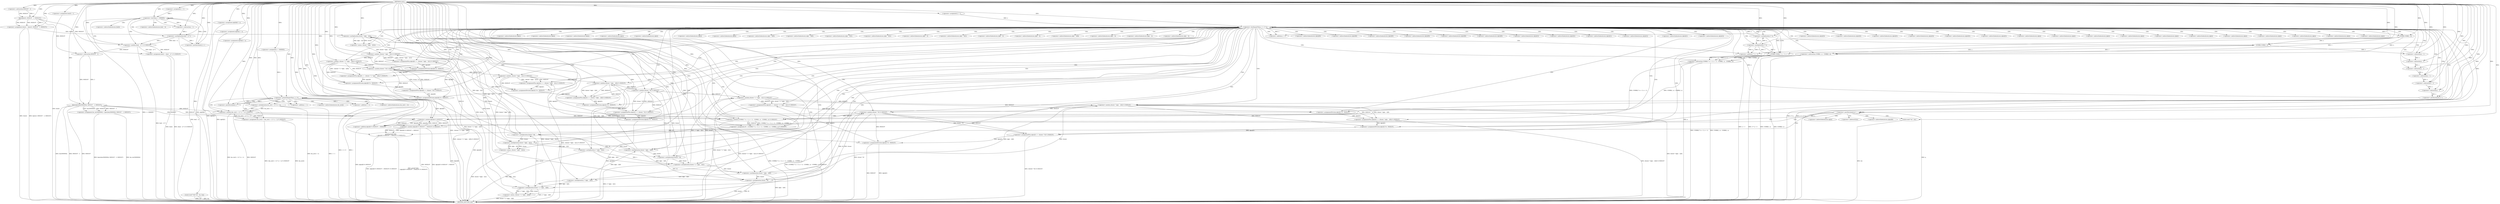 digraph "solve" {  
"1000361" [label = "(METHOD,solve)" ]
"1000728" [label = "(METHOD_RETURN,void)" ]
"1000364" [label = "(<operator>.assignment,threev = fpow(3, MOD197 - 2, MOD197))" ]
"1000372" [label = "(<operator>.assignment,fac[0] = 1)" ]
"1000401" [label = "(<operator>.assignment,fac_inv[3000004] = fpow(fac[3000004], MOD197 - 2, MOD197))" ]
"1000439" [label = "(scanf,scanf(\"%lld %d\", &n, &q))" ]
"1000445" [label = "(<operator>.assignment,dp[0][0] = n)" ]
"1000452" [label = "(<operator>.assignment,dp[0][1] = n)" ]
"1000459" [label = "(<operator>.assignment,dp[0][2] = n)" ]
"1000379" [label = "(<operator>.assignment,i = 1)" ]
"1000382" [label = "(<operator>.lessThan,i < 3000005)" ]
"1000385" [label = "(<operator>.postIncrement,i++)" ]
"1000415" [label = "(<operator>.assignment,i = 3000003)" ]
"1000418" [label = "(<operator>.greaterEqualsThan,i >= 0)" ]
"1000421" [label = "(<operator>.postDecrement,i--)" ]
"1000468" [label = "(<operator>.assignment,x = 1)" ]
"1000471" [label = "(<operator>.lessEqualsThan,x <= 3 * n)" ]
"1000476" [label = "(<operator>.postIncrement,x++)" ]
"1000707" [label = "(<operator>.postDecrement,q--)" ]
"1000366" [label = "(fpow,fpow(3, MOD197 - 2, MOD197))" ]
"1000388" [label = "(<operator>.assignment,fac[i] = (fac[i - 1] * i) % MOD197)" ]
"1000405" [label = "(fpow,fpow(fac[3000004], MOD197 - 2, MOD197))" ]
"1000424" [label = "(<operator>.assignment,fac_inv[i] = (fac_inv[i + 1] * (i + 1)) % MOD197)" ]
"1000480" [label = "(<operator>.assignment,M = (COMB(3 * n + 3, x + 1) - COMB(1, x) - COMB(2, x)) % MOD197)" ]
"1000501" [label = "(<operator>.assignmentPlus,dp[x][0] += -(threev * dp[x - 1][1]) % MOD197)" ]
"1000519" [label = "(<operator>.assignmentDivision,dp[x][0] %= MOD197)" ]
"1000526" [label = "(<operator>.assignmentPlus,dp[x][0] += -(threev * 2 * dp[x - 1][0]) % MOD197)" ]
"1000546" [label = "(<operator>.assignmentDivision,dp[x][0] %= MOD197)" ]
"1000553" [label = "(<operator>.assignmentPlus,dp[x][0] += (threev * M) % MOD197)" ]
"1000564" [label = "(<operator>.assignmentDivision,dp[x][0] %= MOD197)" ]
"1000571" [label = "(<operator>.assignmentPlus,dp[x][1] += -(threev * dp[x - 1][1]) % MOD197)" ]
"1000589" [label = "(<operator>.assignmentDivision,dp[x][1] %= MOD197)" ]
"1000596" [label = "(<operator>.assignmentPlus,dp[x][1] += (threev * dp[x - 1][0]) % MOD197)" ]
"1000613" [label = "(<operator>.assignmentDivision,dp[x][1] %= MOD197)" ]
"1000620" [label = "(<operator>.assignmentPlus,dp[x][1] += (threev * M) % MOD197)" ]
"1000631" [label = "(<operator>.assignmentDivision,dp[x][1] %= MOD197)" ]
"1000638" [label = "(<operator>.assignmentPlus,dp[x][2] += (threev * 2 * dp[x - 1][1]) % MOD197)" ]
"1000657" [label = "(<operator>.assignmentDivision,dp[x][2] %= MOD197)" ]
"1000664" [label = "(<operator>.assignmentPlus,dp[x][2] += (threev * dp[x - 1][0]) % MOD197)" ]
"1000681" [label = "(<operator>.assignmentDivision,dp[x][2] %= MOD197)" ]
"1000688" [label = "(<operator>.assignmentPlus,dp[x][2] += (threev * M) % MOD197)" ]
"1000699" [label = "(<operator>.assignmentDivision,dp[x][2] %= MOD197)" ]
"1000711" [label = "(scanf,scanf(\"%d\", &x))" ]
"1000715" [label = "(printf,printf(\"%lld\n\", (dp[x][0] % MOD197 + MOD197) % MOD197))" ]
"1000368" [label = "(<operator>.subtraction,MOD197 - 2)" ]
"1000409" [label = "(<operator>.subtraction,MOD197 - 2)" ]
"1000473" [label = "(<operator>.multiplication,3 * n)" ]
"1000392" [label = "(<operator>.modulo,(fac[i - 1] * i) % MOD197)" ]
"1000428" [label = "(<operator>.modulo,(fac_inv[i + 1] * (i + 1)) % MOD197)" ]
"1000482" [label = "(<operator>.modulo,(COMB(3 * n + 3, x + 1) - COMB(1, x) - COMB(2, x)) % MOD197)" ]
"1000507" [label = "(<operator>.modulo,-(threev * dp[x - 1][1]) % MOD197)" ]
"1000532" [label = "(<operator>.modulo,-(threev * 2 * dp[x - 1][0]) % MOD197)" ]
"1000559" [label = "(<operator>.modulo,(threev * M) % MOD197)" ]
"1000577" [label = "(<operator>.modulo,-(threev * dp[x - 1][1]) % MOD197)" ]
"1000602" [label = "(<operator>.modulo,(threev * dp[x - 1][0]) % MOD197)" ]
"1000626" [label = "(<operator>.modulo,(threev * M) % MOD197)" ]
"1000644" [label = "(<operator>.modulo,(threev * 2 * dp[x - 1][1]) % MOD197)" ]
"1000670" [label = "(<operator>.modulo,(threev * dp[x - 1][0]) % MOD197)" ]
"1000694" [label = "(<operator>.modulo,(threev * M) % MOD197)" ]
"1000717" [label = "(<operator>.modulo,(dp[x][0] % MOD197 + MOD197) % MOD197)" ]
"1000393" [label = "(<operator>.multiplication,fac[i - 1] * i)" ]
"1000429" [label = "(<operator>.multiplication,fac_inv[i + 1] * (i + 1))" ]
"1000483" [label = "(<operator>.subtraction,COMB(3 * n + 3, x + 1) - COMB(1, x) - COMB(2, x))" ]
"1000508" [label = "(<operator>.minus,-(threev * dp[x - 1][1]))" ]
"1000533" [label = "(<operator>.minus,-(threev * 2 * dp[x - 1][0]))" ]
"1000560" [label = "(<operator>.multiplication,threev * M)" ]
"1000578" [label = "(<operator>.minus,-(threev * dp[x - 1][1]))" ]
"1000603" [label = "(<operator>.multiplication,threev * dp[x - 1][0])" ]
"1000627" [label = "(<operator>.multiplication,threev * M)" ]
"1000645" [label = "(<operator>.multiplication,threev * 2 * dp[x - 1][1])" ]
"1000671" [label = "(<operator>.multiplication,threev * dp[x - 1][0])" ]
"1000695" [label = "(<operator>.multiplication,threev * M)" ]
"1000718" [label = "(<operator>.addition,dp[x][0] % MOD197 + MOD197)" ]
"1000435" [label = "(<operator>.addition,i + 1)" ]
"1000484" [label = "(COMB,COMB(3 * n + 3, x + 1))" ]
"1000493" [label = "(<operator>.subtraction,COMB(1, x) - COMB(2, x))" ]
"1000509" [label = "(<operator>.multiplication,threev * dp[x - 1][1])" ]
"1000534" [label = "(<operator>.multiplication,threev * 2 * dp[x - 1][0])" ]
"1000579" [label = "(<operator>.multiplication,threev * dp[x - 1][1])" ]
"1000647" [label = "(<operator>.multiplication,2 * dp[x - 1][1])" ]
"1000719" [label = "(<operator>.modulo,dp[x][0] % MOD197)" ]
"1000396" [label = "(<operator>.subtraction,i - 1)" ]
"1000432" [label = "(<operator>.addition,i + 1)" ]
"1000485" [label = "(<operator>.addition,3 * n + 3)" ]
"1000490" [label = "(<operator>.addition,x + 1)" ]
"1000494" [label = "(COMB,COMB(1, x))" ]
"1000497" [label = "(COMB,COMB(2, x))" ]
"1000536" [label = "(<operator>.multiplication,2 * dp[x - 1][0])" ]
"1000486" [label = "(<operator>.multiplication,3 * n)" ]
"1000608" [label = "(<operator>.subtraction,x - 1)" ]
"1000676" [label = "(<operator>.subtraction,x - 1)" ]
"1000514" [label = "(<operator>.subtraction,x - 1)" ]
"1000584" [label = "(<operator>.subtraction,x - 1)" ]
"1000652" [label = "(<operator>.subtraction,x - 1)" ]
"1000541" [label = "(<operator>.subtraction,x - 1)" ]
"1000389" [label = "(<operator>.indirectIndexAccess,fac[i])" ]
"1000425" [label = "(<operator>.indirectIndexAccess,fac_inv[i])" ]
"1000502" [label = "(<operator>.indirectIndexAccess,dp[x][0])" ]
"1000520" [label = "(<operator>.indirectIndexAccess,dp[x][0])" ]
"1000527" [label = "(<operator>.indirectIndexAccess,dp[x][0])" ]
"1000547" [label = "(<operator>.indirectIndexAccess,dp[x][0])" ]
"1000554" [label = "(<operator>.indirectIndexAccess,dp[x][0])" ]
"1000565" [label = "(<operator>.indirectIndexAccess,dp[x][0])" ]
"1000572" [label = "(<operator>.indirectIndexAccess,dp[x][1])" ]
"1000590" [label = "(<operator>.indirectIndexAccess,dp[x][1])" ]
"1000597" [label = "(<operator>.indirectIndexAccess,dp[x][1])" ]
"1000614" [label = "(<operator>.indirectIndexAccess,dp[x][1])" ]
"1000621" [label = "(<operator>.indirectIndexAccess,dp[x][1])" ]
"1000632" [label = "(<operator>.indirectIndexAccess,dp[x][1])" ]
"1000639" [label = "(<operator>.indirectIndexAccess,dp[x][2])" ]
"1000658" [label = "(<operator>.indirectIndexAccess,dp[x][2])" ]
"1000665" [label = "(<operator>.indirectIndexAccess,dp[x][2])" ]
"1000682" [label = "(<operator>.indirectIndexAccess,dp[x][2])" ]
"1000689" [label = "(<operator>.indirectIndexAccess,dp[x][2])" ]
"1000700" [label = "(<operator>.indirectIndexAccess,dp[x][2])" ]
"1000713" [label = "(<operator>.addressOf,&x)" ]
"1000503" [label = "(<operator>.indirectIndexAccess,dp[x])" ]
"1000521" [label = "(<operator>.indirectIndexAccess,dp[x])" ]
"1000528" [label = "(<operator>.indirectIndexAccess,dp[x])" ]
"1000548" [label = "(<operator>.indirectIndexAccess,dp[x])" ]
"1000555" [label = "(<operator>.indirectIndexAccess,dp[x])" ]
"1000566" [label = "(<operator>.indirectIndexAccess,dp[x])" ]
"1000573" [label = "(<operator>.indirectIndexAccess,dp[x])" ]
"1000591" [label = "(<operator>.indirectIndexAccess,dp[x])" ]
"1000598" [label = "(<operator>.indirectIndexAccess,dp[x])" ]
"1000615" [label = "(<operator>.indirectIndexAccess,dp[x])" ]
"1000622" [label = "(<operator>.indirectIndexAccess,dp[x])" ]
"1000633" [label = "(<operator>.indirectIndexAccess,dp[x])" ]
"1000640" [label = "(<operator>.indirectIndexAccess,dp[x])" ]
"1000659" [label = "(<operator>.indirectIndexAccess,dp[x])" ]
"1000666" [label = "(<operator>.indirectIndexAccess,dp[x])" ]
"1000683" [label = "(<operator>.indirectIndexAccess,dp[x])" ]
"1000690" [label = "(<operator>.indirectIndexAccess,dp[x])" ]
"1000701" [label = "(<operator>.indirectIndexAccess,dp[x])" ]
"1000394" [label = "(<operator>.indirectIndexAccess,fac[i - 1])" ]
"1000430" [label = "(<operator>.indirectIndexAccess,fac_inv[i + 1])" ]
"1000605" [label = "(<operator>.indirectIndexAccess,dp[x - 1][0])" ]
"1000673" [label = "(<operator>.indirectIndexAccess,dp[x - 1][0])" ]
"1000511" [label = "(<operator>.indirectIndexAccess,dp[x - 1][1])" ]
"1000581" [label = "(<operator>.indirectIndexAccess,dp[x - 1][1])" ]
"1000606" [label = "(<operator>.indirectIndexAccess,dp[x - 1])" ]
"1000649" [label = "(<operator>.indirectIndexAccess,dp[x - 1][1])" ]
"1000674" [label = "(<operator>.indirectIndexAccess,dp[x - 1])" ]
"1000720" [label = "(<operator>.indirectIndexAccess,dp[x][0])" ]
"1000512" [label = "(<operator>.indirectIndexAccess,dp[x - 1])" ]
"1000538" [label = "(<operator>.indirectIndexAccess,dp[x - 1][0])" ]
"1000582" [label = "(<operator>.indirectIndexAccess,dp[x - 1])" ]
"1000650" [label = "(<operator>.indirectIndexAccess,dp[x - 1])" ]
"1000721" [label = "(<operator>.indirectIndexAccess,dp[x])" ]
"1000539" [label = "(<operator>.indirectIndexAccess,dp[x - 1])" ]
  "1000364" -> "1000728"  [ label = "DDG: threev"] 
  "1000364" -> "1000728"  [ label = "DDG: fpow(3, MOD197 - 2, MOD197)"] 
  "1000372" -> "1000728"  [ label = "DDG: fac[0]"] 
  "1000382" -> "1000728"  [ label = "DDG: i < 3000005"] 
  "1000401" -> "1000728"  [ label = "DDG: fac_inv[3000004]"] 
  "1000405" -> "1000728"  [ label = "DDG: fac[3000004]"] 
  "1000405" -> "1000728"  [ label = "DDG: MOD197 - 2"] 
  "1000405" -> "1000728"  [ label = "DDG: MOD197"] 
  "1000401" -> "1000728"  [ label = "DDG: fpow(fac[3000004], MOD197 - 2, MOD197)"] 
  "1000418" -> "1000728"  [ label = "DDG: i"] 
  "1000418" -> "1000728"  [ label = "DDG: i >= 0"] 
  "1000439" -> "1000728"  [ label = "DDG: &n"] 
  "1000439" -> "1000728"  [ label = "DDG: &q"] 
  "1000445" -> "1000728"  [ label = "DDG: dp[0][0]"] 
  "1000452" -> "1000728"  [ label = "DDG: dp[0][1]"] 
  "1000459" -> "1000728"  [ label = "DDG: dp[0][2]"] 
  "1000471" -> "1000728"  [ label = "DDG: x"] 
  "1000473" -> "1000728"  [ label = "DDG: n"] 
  "1000471" -> "1000728"  [ label = "DDG: 3 * n"] 
  "1000471" -> "1000728"  [ label = "DDG: x <= 3 * n"] 
  "1000707" -> "1000728"  [ label = "DDG: q"] 
  "1000711" -> "1000728"  [ label = "DDG: &x"] 
  "1000719" -> "1000728"  [ label = "DDG: dp[x][0]"] 
  "1000718" -> "1000728"  [ label = "DDG: dp[x][0] % MOD197"] 
  "1000717" -> "1000728"  [ label = "DDG: dp[x][0] % MOD197 + MOD197"] 
  "1000717" -> "1000728"  [ label = "DDG: MOD197"] 
  "1000715" -> "1000728"  [ label = "DDG: (dp[x][0] % MOD197 + MOD197) % MOD197"] 
  "1000715" -> "1000728"  [ label = "DDG: printf(\"%lld\n\", (dp[x][0] % MOD197 + MOD197) % MOD197)"] 
  "1000484" -> "1000728"  [ label = "DDG: 3 * n + 3"] 
  "1000484" -> "1000728"  [ label = "DDG: x + 1"] 
  "1000483" -> "1000728"  [ label = "DDG: COMB(3 * n + 3, x + 1)"] 
  "1000493" -> "1000728"  [ label = "DDG: COMB(1, x)"] 
  "1000493" -> "1000728"  [ label = "DDG: COMB(2, x)"] 
  "1000483" -> "1000728"  [ label = "DDG: COMB(1, x) - COMB(2, x)"] 
  "1000482" -> "1000728"  [ label = "DDG: COMB(3 * n + 3, x + 1) - COMB(1, x) - COMB(2, x)"] 
  "1000480" -> "1000728"  [ label = "DDG: (COMB(3 * n + 3, x + 1) - COMB(1, x) - COMB(2, x)) % MOD197"] 
  "1000534" -> "1000728"  [ label = "DDG: 2 * dp[x - 1][0]"] 
  "1000533" -> "1000728"  [ label = "DDG: threev * 2 * dp[x - 1][0]"] 
  "1000532" -> "1000728"  [ label = "DDG: -(threev * 2 * dp[x - 1][0])"] 
  "1000526" -> "1000728"  [ label = "DDG: -(threev * 2 * dp[x - 1][0]) % MOD197"] 
  "1000564" -> "1000728"  [ label = "DDG: dp[x][0]"] 
  "1000578" -> "1000728"  [ label = "DDG: threev * dp[x - 1][1]"] 
  "1000577" -> "1000728"  [ label = "DDG: -(threev * dp[x - 1][1])"] 
  "1000571" -> "1000728"  [ label = "DDG: -(threev * dp[x - 1][1]) % MOD197"] 
  "1000631" -> "1000728"  [ label = "DDG: dp[x][1]"] 
  "1000647" -> "1000728"  [ label = "DDG: dp[x - 1][1]"] 
  "1000645" -> "1000728"  [ label = "DDG: 2 * dp[x - 1][1]"] 
  "1000644" -> "1000728"  [ label = "DDG: threev * 2 * dp[x - 1][1]"] 
  "1000638" -> "1000728"  [ label = "DDG: (threev * 2 * dp[x - 1][1]) % MOD197"] 
  "1000671" -> "1000728"  [ label = "DDG: dp[x - 1][0]"] 
  "1000670" -> "1000728"  [ label = "DDG: threev * dp[x - 1][0]"] 
  "1000664" -> "1000728"  [ label = "DDG: (threev * dp[x - 1][0]) % MOD197"] 
  "1000695" -> "1000728"  [ label = "DDG: threev"] 
  "1000695" -> "1000728"  [ label = "DDG: M"] 
  "1000694" -> "1000728"  [ label = "DDG: threev * M"] 
  "1000688" -> "1000728"  [ label = "DDG: (threev * M) % MOD197"] 
  "1000699" -> "1000728"  [ label = "DDG: dp[x][2]"] 
  "1000699" -> "1000728"  [ label = "DDG: MOD197"] 
  "1000424" -> "1000728"  [ label = "DDG: fac_inv[i]"] 
  "1000429" -> "1000728"  [ label = "DDG: fac_inv[i + 1]"] 
  "1000429" -> "1000728"  [ label = "DDG: i + 1"] 
  "1000428" -> "1000728"  [ label = "DDG: fac_inv[i + 1] * (i + 1)"] 
  "1000428" -> "1000728"  [ label = "DDG: MOD197"] 
  "1000424" -> "1000728"  [ label = "DDG: (fac_inv[i + 1] * (i + 1)) % MOD197"] 
  "1000388" -> "1000728"  [ label = "DDG: fac[i]"] 
  "1000393" -> "1000728"  [ label = "DDG: fac[i - 1]"] 
  "1000392" -> "1000728"  [ label = "DDG: fac[i - 1] * i"] 
  "1000388" -> "1000728"  [ label = "DDG: (fac[i - 1] * i) % MOD197"] 
  "1000366" -> "1000364"  [ label = "DDG: MOD197"] 
  "1000366" -> "1000364"  [ label = "DDG: MOD197 - 2"] 
  "1000366" -> "1000364"  [ label = "DDG: 3"] 
  "1000361" -> "1000372"  [ label = "DDG: "] 
  "1000405" -> "1000401"  [ label = "DDG: MOD197 - 2"] 
  "1000405" -> "1000401"  [ label = "DDG: fac[3000004]"] 
  "1000405" -> "1000401"  [ label = "DDG: MOD197"] 
  "1000361" -> "1000439"  [ label = "DDG: "] 
  "1000361" -> "1000445"  [ label = "DDG: "] 
  "1000361" -> "1000452"  [ label = "DDG: "] 
  "1000361" -> "1000459"  [ label = "DDG: "] 
  "1000361" -> "1000364"  [ label = "DDG: "] 
  "1000361" -> "1000379"  [ label = "DDG: "] 
  "1000361" -> "1000415"  [ label = "DDG: "] 
  "1000361" -> "1000468"  [ label = "DDG: "] 
  "1000361" -> "1000366"  [ label = "DDG: "] 
  "1000368" -> "1000366"  [ label = "DDG: 2"] 
  "1000368" -> "1000366"  [ label = "DDG: MOD197"] 
  "1000379" -> "1000382"  [ label = "DDG: i"] 
  "1000385" -> "1000382"  [ label = "DDG: i"] 
  "1000361" -> "1000382"  [ label = "DDG: "] 
  "1000393" -> "1000385"  [ label = "DDG: i"] 
  "1000361" -> "1000385"  [ label = "DDG: "] 
  "1000392" -> "1000388"  [ label = "DDG: MOD197"] 
  "1000392" -> "1000388"  [ label = "DDG: fac[i - 1] * i"] 
  "1000409" -> "1000405"  [ label = "DDG: MOD197"] 
  "1000409" -> "1000405"  [ label = "DDG: 2"] 
  "1000361" -> "1000405"  [ label = "DDG: "] 
  "1000415" -> "1000418"  [ label = "DDG: i"] 
  "1000421" -> "1000418"  [ label = "DDG: i"] 
  "1000361" -> "1000418"  [ label = "DDG: "] 
  "1000361" -> "1000421"  [ label = "DDG: "] 
  "1000418" -> "1000421"  [ label = "DDG: i"] 
  "1000428" -> "1000424"  [ label = "DDG: MOD197"] 
  "1000428" -> "1000424"  [ label = "DDG: fac_inv[i + 1] * (i + 1)"] 
  "1000468" -> "1000471"  [ label = "DDG: x"] 
  "1000476" -> "1000471"  [ label = "DDG: x"] 
  "1000361" -> "1000471"  [ label = "DDG: "] 
  "1000473" -> "1000471"  [ label = "DDG: n"] 
  "1000473" -> "1000471"  [ label = "DDG: 3"] 
  "1000676" -> "1000476"  [ label = "DDG: x"] 
  "1000361" -> "1000476"  [ label = "DDG: "] 
  "1000482" -> "1000480"  [ label = "DDG: COMB(3 * n + 3, x + 1) - COMB(1, x) - COMB(2, x)"] 
  "1000482" -> "1000480"  [ label = "DDG: MOD197"] 
  "1000507" -> "1000501"  [ label = "DDG: MOD197"] 
  "1000507" -> "1000501"  [ label = "DDG: -(threev * dp[x - 1][1])"] 
  "1000507" -> "1000519"  [ label = "DDG: MOD197"] 
  "1000361" -> "1000519"  [ label = "DDG: "] 
  "1000532" -> "1000526"  [ label = "DDG: MOD197"] 
  "1000532" -> "1000526"  [ label = "DDG: -(threev * 2 * dp[x - 1][0])"] 
  "1000532" -> "1000546"  [ label = "DDG: MOD197"] 
  "1000361" -> "1000546"  [ label = "DDG: "] 
  "1000559" -> "1000553"  [ label = "DDG: threev * M"] 
  "1000559" -> "1000553"  [ label = "DDG: MOD197"] 
  "1000559" -> "1000564"  [ label = "DDG: MOD197"] 
  "1000361" -> "1000564"  [ label = "DDG: "] 
  "1000577" -> "1000571"  [ label = "DDG: -(threev * dp[x - 1][1])"] 
  "1000577" -> "1000571"  [ label = "DDG: MOD197"] 
  "1000577" -> "1000589"  [ label = "DDG: MOD197"] 
  "1000361" -> "1000589"  [ label = "DDG: "] 
  "1000602" -> "1000596"  [ label = "DDG: MOD197"] 
  "1000602" -> "1000596"  [ label = "DDG: threev * dp[x - 1][0]"] 
  "1000602" -> "1000613"  [ label = "DDG: MOD197"] 
  "1000361" -> "1000613"  [ label = "DDG: "] 
  "1000626" -> "1000620"  [ label = "DDG: threev * M"] 
  "1000626" -> "1000620"  [ label = "DDG: MOD197"] 
  "1000626" -> "1000631"  [ label = "DDG: MOD197"] 
  "1000361" -> "1000631"  [ label = "DDG: "] 
  "1000644" -> "1000638"  [ label = "DDG: MOD197"] 
  "1000644" -> "1000638"  [ label = "DDG: threev * 2 * dp[x - 1][1]"] 
  "1000644" -> "1000657"  [ label = "DDG: MOD197"] 
  "1000361" -> "1000657"  [ label = "DDG: "] 
  "1000670" -> "1000664"  [ label = "DDG: threev * dp[x - 1][0]"] 
  "1000670" -> "1000664"  [ label = "DDG: MOD197"] 
  "1000670" -> "1000681"  [ label = "DDG: MOD197"] 
  "1000361" -> "1000681"  [ label = "DDG: "] 
  "1000694" -> "1000688"  [ label = "DDG: threev * M"] 
  "1000694" -> "1000688"  [ label = "DDG: MOD197"] 
  "1000694" -> "1000699"  [ label = "DDG: MOD197"] 
  "1000361" -> "1000699"  [ label = "DDG: "] 
  "1000361" -> "1000707"  [ label = "DDG: "] 
  "1000361" -> "1000711"  [ label = "DDG: "] 
  "1000361" -> "1000368"  [ label = "DDG: "] 
  "1000366" -> "1000409"  [ label = "DDG: MOD197"] 
  "1000392" -> "1000409"  [ label = "DDG: MOD197"] 
  "1000361" -> "1000409"  [ label = "DDG: "] 
  "1000361" -> "1000473"  [ label = "DDG: "] 
  "1000486" -> "1000473"  [ label = "DDG: n"] 
  "1000361" -> "1000480"  [ label = "DDG: "] 
  "1000564" -> "1000501"  [ label = "DDG: dp[x][0]"] 
  "1000501" -> "1000519"  [ label = "DDG: dp[x][0]"] 
  "1000519" -> "1000526"  [ label = "DDG: dp[x][0]"] 
  "1000526" -> "1000546"  [ label = "DDG: dp[x][0]"] 
  "1000546" -> "1000553"  [ label = "DDG: dp[x][0]"] 
  "1000553" -> "1000564"  [ label = "DDG: dp[x][0]"] 
  "1000631" -> "1000571"  [ label = "DDG: dp[x][1]"] 
  "1000571" -> "1000589"  [ label = "DDG: dp[x][1]"] 
  "1000589" -> "1000596"  [ label = "DDG: dp[x][1]"] 
  "1000596" -> "1000613"  [ label = "DDG: dp[x][1]"] 
  "1000613" -> "1000620"  [ label = "DDG: dp[x][1]"] 
  "1000620" -> "1000631"  [ label = "DDG: dp[x][1]"] 
  "1000699" -> "1000638"  [ label = "DDG: dp[x][2]"] 
  "1000638" -> "1000657"  [ label = "DDG: dp[x][2]"] 
  "1000657" -> "1000664"  [ label = "DDG: dp[x][2]"] 
  "1000664" -> "1000681"  [ label = "DDG: dp[x][2]"] 
  "1000681" -> "1000688"  [ label = "DDG: dp[x][2]"] 
  "1000688" -> "1000699"  [ label = "DDG: dp[x][2]"] 
  "1000361" -> "1000715"  [ label = "DDG: "] 
  "1000717" -> "1000715"  [ label = "DDG: MOD197"] 
  "1000717" -> "1000715"  [ label = "DDG: dp[x][0] % MOD197 + MOD197"] 
  "1000393" -> "1000392"  [ label = "DDG: i"] 
  "1000393" -> "1000392"  [ label = "DDG: fac[i - 1]"] 
  "1000366" -> "1000392"  [ label = "DDG: MOD197"] 
  "1000361" -> "1000392"  [ label = "DDG: "] 
  "1000429" -> "1000428"  [ label = "DDG: fac_inv[i + 1]"] 
  "1000429" -> "1000428"  [ label = "DDG: i + 1"] 
  "1000405" -> "1000428"  [ label = "DDG: MOD197"] 
  "1000361" -> "1000428"  [ label = "DDG: "] 
  "1000483" -> "1000482"  [ label = "DDG: COMB(3 * n + 3, x + 1)"] 
  "1000483" -> "1000482"  [ label = "DDG: COMB(1, x) - COMB(2, x)"] 
  "1000405" -> "1000482"  [ label = "DDG: MOD197"] 
  "1000428" -> "1000482"  [ label = "DDG: MOD197"] 
  "1000361" -> "1000482"  [ label = "DDG: "] 
  "1000694" -> "1000482"  [ label = "DDG: MOD197"] 
  "1000508" -> "1000507"  [ label = "DDG: threev * dp[x - 1][1]"] 
  "1000482" -> "1000507"  [ label = "DDG: MOD197"] 
  "1000361" -> "1000507"  [ label = "DDG: "] 
  "1000533" -> "1000532"  [ label = "DDG: threev * 2 * dp[x - 1][0]"] 
  "1000361" -> "1000532"  [ label = "DDG: "] 
  "1000507" -> "1000532"  [ label = "DDG: MOD197"] 
  "1000560" -> "1000559"  [ label = "DDG: threev"] 
  "1000560" -> "1000559"  [ label = "DDG: M"] 
  "1000361" -> "1000559"  [ label = "DDG: "] 
  "1000532" -> "1000559"  [ label = "DDG: MOD197"] 
  "1000578" -> "1000577"  [ label = "DDG: threev * dp[x - 1][1]"] 
  "1000361" -> "1000577"  [ label = "DDG: "] 
  "1000559" -> "1000577"  [ label = "DDG: MOD197"] 
  "1000603" -> "1000602"  [ label = "DDG: threev"] 
  "1000603" -> "1000602"  [ label = "DDG: dp[x - 1][0]"] 
  "1000361" -> "1000602"  [ label = "DDG: "] 
  "1000577" -> "1000602"  [ label = "DDG: MOD197"] 
  "1000627" -> "1000626"  [ label = "DDG: threev"] 
  "1000627" -> "1000626"  [ label = "DDG: M"] 
  "1000361" -> "1000626"  [ label = "DDG: "] 
  "1000602" -> "1000626"  [ label = "DDG: MOD197"] 
  "1000645" -> "1000644"  [ label = "DDG: 2 * dp[x - 1][1]"] 
  "1000645" -> "1000644"  [ label = "DDG: threev"] 
  "1000361" -> "1000644"  [ label = "DDG: "] 
  "1000626" -> "1000644"  [ label = "DDG: MOD197"] 
  "1000671" -> "1000670"  [ label = "DDG: threev"] 
  "1000671" -> "1000670"  [ label = "DDG: dp[x - 1][0]"] 
  "1000361" -> "1000670"  [ label = "DDG: "] 
  "1000644" -> "1000670"  [ label = "DDG: MOD197"] 
  "1000695" -> "1000694"  [ label = "DDG: M"] 
  "1000695" -> "1000694"  [ label = "DDG: threev"] 
  "1000361" -> "1000694"  [ label = "DDG: "] 
  "1000670" -> "1000694"  [ label = "DDG: MOD197"] 
  "1000719" -> "1000717"  [ label = "DDG: dp[x][0]"] 
  "1000719" -> "1000717"  [ label = "DDG: MOD197"] 
  "1000361" -> "1000717"  [ label = "DDG: "] 
  "1000396" -> "1000393"  [ label = "DDG: i"] 
  "1000361" -> "1000393"  [ label = "DDG: "] 
  "1000361" -> "1000429"  [ label = "DDG: "] 
  "1000418" -> "1000429"  [ label = "DDG: i"] 
  "1000484" -> "1000483"  [ label = "DDG: x + 1"] 
  "1000484" -> "1000483"  [ label = "DDG: 3 * n + 3"] 
  "1000493" -> "1000483"  [ label = "DDG: COMB(1, x)"] 
  "1000493" -> "1000483"  [ label = "DDG: COMB(2, x)"] 
  "1000509" -> "1000508"  [ label = "DDG: dp[x - 1][1]"] 
  "1000509" -> "1000508"  [ label = "DDG: threev"] 
  "1000534" -> "1000533"  [ label = "DDG: 2 * dp[x - 1][0]"] 
  "1000534" -> "1000533"  [ label = "DDG: threev"] 
  "1000534" -> "1000560"  [ label = "DDG: threev"] 
  "1000361" -> "1000560"  [ label = "DDG: "] 
  "1000480" -> "1000560"  [ label = "DDG: M"] 
  "1000579" -> "1000578"  [ label = "DDG: threev"] 
  "1000579" -> "1000578"  [ label = "DDG: dp[x - 1][1]"] 
  "1000579" -> "1000603"  [ label = "DDG: threev"] 
  "1000361" -> "1000603"  [ label = "DDG: "] 
  "1000536" -> "1000603"  [ label = "DDG: dp[x - 1][0]"] 
  "1000603" -> "1000627"  [ label = "DDG: threev"] 
  "1000361" -> "1000627"  [ label = "DDG: "] 
  "1000560" -> "1000627"  [ label = "DDG: M"] 
  "1000627" -> "1000645"  [ label = "DDG: threev"] 
  "1000361" -> "1000645"  [ label = "DDG: "] 
  "1000647" -> "1000645"  [ label = "DDG: 2"] 
  "1000647" -> "1000645"  [ label = "DDG: dp[x - 1][1]"] 
  "1000645" -> "1000671"  [ label = "DDG: threev"] 
  "1000361" -> "1000671"  [ label = "DDG: "] 
  "1000603" -> "1000671"  [ label = "DDG: dp[x - 1][0]"] 
  "1000671" -> "1000695"  [ label = "DDG: threev"] 
  "1000361" -> "1000695"  [ label = "DDG: "] 
  "1000627" -> "1000695"  [ label = "DDG: M"] 
  "1000719" -> "1000718"  [ label = "DDG: dp[x][0]"] 
  "1000719" -> "1000718"  [ label = "DDG: MOD197"] 
  "1000361" -> "1000718"  [ label = "DDG: "] 
  "1000361" -> "1000435"  [ label = "DDG: "] 
  "1000418" -> "1000435"  [ label = "DDG: i"] 
  "1000471" -> "1000484"  [ label = "DDG: x"] 
  "1000361" -> "1000484"  [ label = "DDG: "] 
  "1000486" -> "1000484"  [ label = "DDG: n"] 
  "1000486" -> "1000484"  [ label = "DDG: 3"] 
  "1000494" -> "1000493"  [ label = "DDG: x"] 
  "1000494" -> "1000493"  [ label = "DDG: 1"] 
  "1000497" -> "1000493"  [ label = "DDG: 2"] 
  "1000497" -> "1000493"  [ label = "DDG: x"] 
  "1000364" -> "1000509"  [ label = "DDG: threev"] 
  "1000695" -> "1000509"  [ label = "DDG: threev"] 
  "1000361" -> "1000509"  [ label = "DDG: "] 
  "1000647" -> "1000509"  [ label = "DDG: dp[x - 1][1]"] 
  "1000509" -> "1000534"  [ label = "DDG: threev"] 
  "1000361" -> "1000534"  [ label = "DDG: "] 
  "1000536" -> "1000534"  [ label = "DDG: 2"] 
  "1000536" -> "1000534"  [ label = "DDG: dp[x - 1][0]"] 
  "1000560" -> "1000579"  [ label = "DDG: threev"] 
  "1000361" -> "1000579"  [ label = "DDG: "] 
  "1000509" -> "1000579"  [ label = "DDG: dp[x - 1][1]"] 
  "1000361" -> "1000647"  [ label = "DDG: "] 
  "1000579" -> "1000647"  [ label = "DDG: dp[x - 1][1]"] 
  "1000564" -> "1000719"  [ label = "DDG: dp[x][0]"] 
  "1000405" -> "1000719"  [ label = "DDG: MOD197"] 
  "1000717" -> "1000719"  [ label = "DDG: MOD197"] 
  "1000428" -> "1000719"  [ label = "DDG: MOD197"] 
  "1000361" -> "1000719"  [ label = "DDG: "] 
  "1000694" -> "1000719"  [ label = "DDG: MOD197"] 
  "1000382" -> "1000396"  [ label = "DDG: i"] 
  "1000361" -> "1000396"  [ label = "DDG: "] 
  "1000418" -> "1000432"  [ label = "DDG: i"] 
  "1000361" -> "1000432"  [ label = "DDG: "] 
  "1000486" -> "1000485"  [ label = "DDG: n"] 
  "1000486" -> "1000485"  [ label = "DDG: 3"] 
  "1000361" -> "1000485"  [ label = "DDG: "] 
  "1000471" -> "1000490"  [ label = "DDG: x"] 
  "1000361" -> "1000490"  [ label = "DDG: "] 
  "1000361" -> "1000494"  [ label = "DDG: "] 
  "1000471" -> "1000494"  [ label = "DDG: x"] 
  "1000361" -> "1000497"  [ label = "DDG: "] 
  "1000494" -> "1000497"  [ label = "DDG: x"] 
  "1000361" -> "1000536"  [ label = "DDG: "] 
  "1000671" -> "1000536"  [ label = "DDG: dp[x - 1][0]"] 
  "1000361" -> "1000486"  [ label = "DDG: "] 
  "1000473" -> "1000486"  [ label = "DDG: n"] 
  "1000584" -> "1000608"  [ label = "DDG: x"] 
  "1000361" -> "1000608"  [ label = "DDG: "] 
  "1000652" -> "1000676"  [ label = "DDG: x"] 
  "1000361" -> "1000676"  [ label = "DDG: "] 
  "1000497" -> "1000514"  [ label = "DDG: x"] 
  "1000361" -> "1000514"  [ label = "DDG: "] 
  "1000541" -> "1000584"  [ label = "DDG: x"] 
  "1000361" -> "1000584"  [ label = "DDG: "] 
  "1000608" -> "1000652"  [ label = "DDG: x"] 
  "1000361" -> "1000652"  [ label = "DDG: "] 
  "1000514" -> "1000541"  [ label = "DDG: x"] 
  "1000361" -> "1000541"  [ label = "DDG: "] 
  "1000382" -> "1000389"  [ label = "CDG: "] 
  "1000382" -> "1000396"  [ label = "CDG: "] 
  "1000382" -> "1000382"  [ label = "CDG: "] 
  "1000382" -> "1000394"  [ label = "CDG: "] 
  "1000382" -> "1000393"  [ label = "CDG: "] 
  "1000382" -> "1000392"  [ label = "CDG: "] 
  "1000382" -> "1000385"  [ label = "CDG: "] 
  "1000382" -> "1000388"  [ label = "CDG: "] 
  "1000418" -> "1000432"  [ label = "CDG: "] 
  "1000418" -> "1000430"  [ label = "CDG: "] 
  "1000418" -> "1000435"  [ label = "CDG: "] 
  "1000418" -> "1000428"  [ label = "CDG: "] 
  "1000418" -> "1000418"  [ label = "CDG: "] 
  "1000418" -> "1000429"  [ label = "CDG: "] 
  "1000418" -> "1000424"  [ label = "CDG: "] 
  "1000418" -> "1000421"  [ label = "CDG: "] 
  "1000418" -> "1000425"  [ label = "CDG: "] 
  "1000471" -> "1000503"  [ label = "CDG: "] 
  "1000471" -> "1000670"  [ label = "CDG: "] 
  "1000471" -> "1000577"  [ label = "CDG: "] 
  "1000471" -> "1000644"  [ label = "CDG: "] 
  "1000471" -> "1000520"  [ label = "CDG: "] 
  "1000471" -> "1000490"  [ label = "CDG: "] 
  "1000471" -> "1000584"  [ label = "CDG: "] 
  "1000471" -> "1000541"  [ label = "CDG: "] 
  "1000471" -> "1000486"  [ label = "CDG: "] 
  "1000471" -> "1000571"  [ label = "CDG: "] 
  "1000471" -> "1000514"  [ label = "CDG: "] 
  "1000471" -> "1000598"  [ label = "CDG: "] 
  "1000471" -> "1000582"  [ label = "CDG: "] 
  "1000471" -> "1000548"  [ label = "CDG: "] 
  "1000471" -> "1000476"  [ label = "CDG: "] 
  "1000471" -> "1000657"  [ label = "CDG: "] 
  "1000471" -> "1000645"  [ label = "CDG: "] 
  "1000471" -> "1000676"  [ label = "CDG: "] 
  "1000471" -> "1000596"  [ label = "CDG: "] 
  "1000471" -> "1000502"  [ label = "CDG: "] 
  "1000471" -> "1000566"  [ label = "CDG: "] 
  "1000471" -> "1000690"  [ label = "CDG: "] 
  "1000471" -> "1000664"  [ label = "CDG: "] 
  "1000471" -> "1000511"  [ label = "CDG: "] 
  "1000471" -> "1000652"  [ label = "CDG: "] 
  "1000471" -> "1000699"  [ label = "CDG: "] 
  "1000471" -> "1000536"  [ label = "CDG: "] 
  "1000471" -> "1000683"  [ label = "CDG: "] 
  "1000471" -> "1000480"  [ label = "CDG: "] 
  "1000471" -> "1000512"  [ label = "CDG: "] 
  "1000471" -> "1000602"  [ label = "CDG: "] 
  "1000471" -> "1000555"  [ label = "CDG: "] 
  "1000471" -> "1000649"  [ label = "CDG: "] 
  "1000471" -> "1000538"  [ label = "CDG: "] 
  "1000471" -> "1000632"  [ label = "CDG: "] 
  "1000471" -> "1000579"  [ label = "CDG: "] 
  "1000471" -> "1000626"  [ label = "CDG: "] 
  "1000471" -> "1000532"  [ label = "CDG: "] 
  "1000471" -> "1000701"  [ label = "CDG: "] 
  "1000471" -> "1000564"  [ label = "CDG: "] 
  "1000471" -> "1000647"  [ label = "CDG: "] 
  "1000471" -> "1000497"  [ label = "CDG: "] 
  "1000471" -> "1000482"  [ label = "CDG: "] 
  "1000471" -> "1000633"  [ label = "CDG: "] 
  "1000471" -> "1000519"  [ label = "CDG: "] 
  "1000471" -> "1000565"  [ label = "CDG: "] 
  "1000471" -> "1000674"  [ label = "CDG: "] 
  "1000471" -> "1000695"  [ label = "CDG: "] 
  "1000471" -> "1000581"  [ label = "CDG: "] 
  "1000471" -> "1000534"  [ label = "CDG: "] 
  "1000471" -> "1000507"  [ label = "CDG: "] 
  "1000471" -> "1000528"  [ label = "CDG: "] 
  "1000471" -> "1000638"  [ label = "CDG: "] 
  "1000471" -> "1000606"  [ label = "CDG: "] 
  "1000471" -> "1000700"  [ label = "CDG: "] 
  "1000471" -> "1000483"  [ label = "CDG: "] 
  "1000471" -> "1000473"  [ label = "CDG: "] 
  "1000471" -> "1000614"  [ label = "CDG: "] 
  "1000471" -> "1000597"  [ label = "CDG: "] 
  "1000471" -> "1000671"  [ label = "CDG: "] 
  "1000471" -> "1000526"  [ label = "CDG: "] 
  "1000471" -> "1000631"  [ label = "CDG: "] 
  "1000471" -> "1000560"  [ label = "CDG: "] 
  "1000471" -> "1000627"  [ label = "CDG: "] 
  "1000471" -> "1000688"  [ label = "CDG: "] 
  "1000471" -> "1000533"  [ label = "CDG: "] 
  "1000471" -> "1000694"  [ label = "CDG: "] 
  "1000471" -> "1000608"  [ label = "CDG: "] 
  "1000471" -> "1000501"  [ label = "CDG: "] 
  "1000471" -> "1000689"  [ label = "CDG: "] 
  "1000471" -> "1000639"  [ label = "CDG: "] 
  "1000471" -> "1000573"  [ label = "CDG: "] 
  "1000471" -> "1000605"  [ label = "CDG: "] 
  "1000471" -> "1000621"  [ label = "CDG: "] 
  "1000471" -> "1000559"  [ label = "CDG: "] 
  "1000471" -> "1000589"  [ label = "CDG: "] 
  "1000471" -> "1000527"  [ label = "CDG: "] 
  "1000471" -> "1000681"  [ label = "CDG: "] 
  "1000471" -> "1000666"  [ label = "CDG: "] 
  "1000471" -> "1000508"  [ label = "CDG: "] 
  "1000471" -> "1000521"  [ label = "CDG: "] 
  "1000471" -> "1000494"  [ label = "CDG: "] 
  "1000471" -> "1000485"  [ label = "CDG: "] 
  "1000471" -> "1000650"  [ label = "CDG: "] 
  "1000471" -> "1000547"  [ label = "CDG: "] 
  "1000471" -> "1000665"  [ label = "CDG: "] 
  "1000471" -> "1000673"  [ label = "CDG: "] 
  "1000471" -> "1000658"  [ label = "CDG: "] 
  "1000471" -> "1000615"  [ label = "CDG: "] 
  "1000471" -> "1000590"  [ label = "CDG: "] 
  "1000471" -> "1000471"  [ label = "CDG: "] 
  "1000471" -> "1000493"  [ label = "CDG: "] 
  "1000471" -> "1000553"  [ label = "CDG: "] 
  "1000471" -> "1000572"  [ label = "CDG: "] 
  "1000471" -> "1000539"  [ label = "CDG: "] 
  "1000471" -> "1000640"  [ label = "CDG: "] 
  "1000471" -> "1000546"  [ label = "CDG: "] 
  "1000471" -> "1000682"  [ label = "CDG: "] 
  "1000471" -> "1000484"  [ label = "CDG: "] 
  "1000471" -> "1000620"  [ label = "CDG: "] 
  "1000471" -> "1000613"  [ label = "CDG: "] 
  "1000471" -> "1000659"  [ label = "CDG: "] 
  "1000471" -> "1000578"  [ label = "CDG: "] 
  "1000471" -> "1000554"  [ label = "CDG: "] 
  "1000471" -> "1000603"  [ label = "CDG: "] 
  "1000471" -> "1000509"  [ label = "CDG: "] 
  "1000471" -> "1000622"  [ label = "CDG: "] 
  "1000471" -> "1000591"  [ label = "CDG: "] 
  "1000707" -> "1000717"  [ label = "CDG: "] 
  "1000707" -> "1000720"  [ label = "CDG: "] 
  "1000707" -> "1000711"  [ label = "CDG: "] 
  "1000707" -> "1000707"  [ label = "CDG: "] 
  "1000707" -> "1000721"  [ label = "CDG: "] 
  "1000707" -> "1000715"  [ label = "CDG: "] 
  "1000707" -> "1000713"  [ label = "CDG: "] 
  "1000707" -> "1000718"  [ label = "CDG: "] 
  "1000707" -> "1000719"  [ label = "CDG: "] 
}

